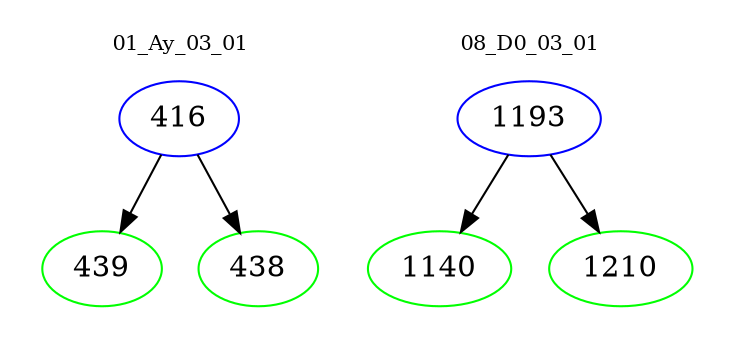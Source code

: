 digraph{
subgraph cluster_0 {
color = white
label = "01_Ay_03_01";
fontsize=10;
T0_416 [label="416", color="blue"]
T0_416 -> T0_439 [color="black"]
T0_439 [label="439", color="green"]
T0_416 -> T0_438 [color="black"]
T0_438 [label="438", color="green"]
}
subgraph cluster_1 {
color = white
label = "08_D0_03_01";
fontsize=10;
T1_1193 [label="1193", color="blue"]
T1_1193 -> T1_1140 [color="black"]
T1_1140 [label="1140", color="green"]
T1_1193 -> T1_1210 [color="black"]
T1_1210 [label="1210", color="green"]
}
}
